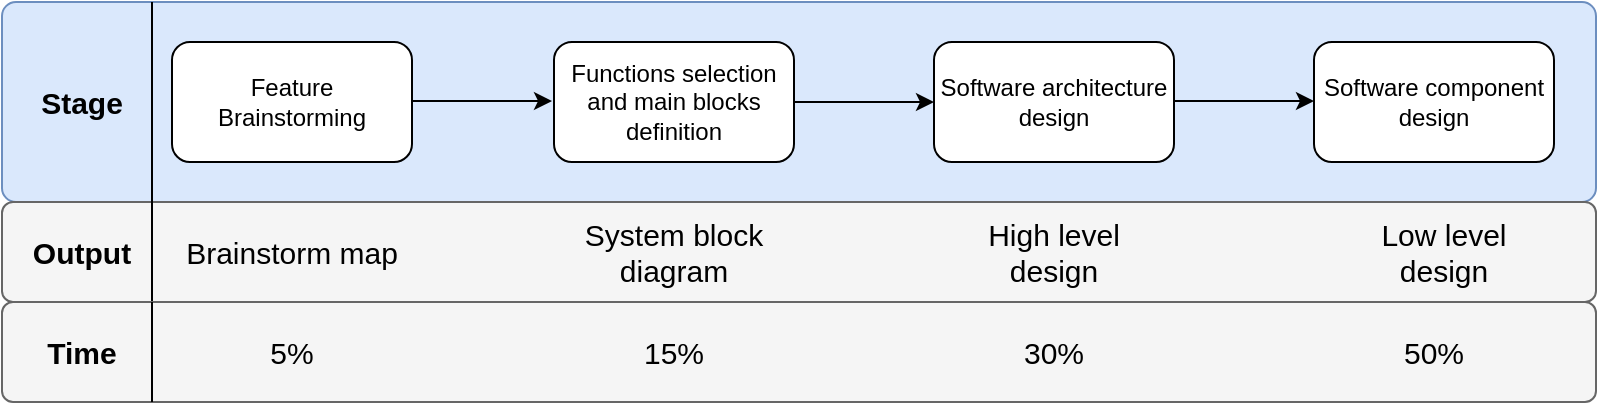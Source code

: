 <mxfile version="10.6.8" type="device"><diagram id="hrFTbfsHsIdqJDAToYNy" name="Page-1"><mxGraphModel dx="984" dy="828" grid="1" gridSize="10" guides="1" tooltips="1" connect="1" arrows="1" fold="1" page="1" pageScale="1" pageWidth="827" pageHeight="1169" math="0" shadow="0"><root><mxCell id="0"/><mxCell id="1" parent="0"/><mxCell id="y_NKRZPiw8WykmCMmfjr-11" value="" style="rounded=1;whiteSpace=wrap;html=1;fontSize=15;arcSize=7;fillColor=#dae8fc;strokeColor=#6c8ebf;" parent="1" vertex="1"><mxGeometry x="13" y="330" width="797" height="100" as="geometry"/></mxCell><mxCell id="y_NKRZPiw8WykmCMmfjr-12" value="" style="rounded=1;whiteSpace=wrap;html=1;fontSize=15;arcSize=11;fillColor=#f5f5f5;strokeColor=#666666;fontColor=#333333;" parent="1" vertex="1"><mxGeometry x="13" y="430" width="797" height="50" as="geometry"/></mxCell><mxCell id="y_NKRZPiw8WykmCMmfjr-1" value="Feature Brainstorming" style="rounded=1;whiteSpace=wrap;html=1;" parent="1" vertex="1"><mxGeometry x="98" y="350" width="120" height="60" as="geometry"/></mxCell><mxCell id="y_NKRZPiw8WykmCMmfjr-5" value="" style="edgeStyle=orthogonalEdgeStyle;rounded=0;orthogonalLoop=1;jettySize=auto;html=1;" parent="1" source="y_NKRZPiw8WykmCMmfjr-2" target="y_NKRZPiw8WykmCMmfjr-4" edge="1"><mxGeometry relative="1" as="geometry"/></mxCell><mxCell id="y_NKRZPiw8WykmCMmfjr-2" value="Functions selection and main blocks definition" style="rounded=1;whiteSpace=wrap;html=1;" parent="1" vertex="1"><mxGeometry x="289" y="350" width="120" height="60" as="geometry"/></mxCell><mxCell id="y_NKRZPiw8WykmCMmfjr-4" value="Software architecture design" style="rounded=1;whiteSpace=wrap;html=1;" parent="1" vertex="1"><mxGeometry x="479" y="350" width="120" height="60" as="geometry"/></mxCell><mxCell id="u_hyy8okQFBSlLrOUAyW-1" value="Software component design" style="rounded=1;whiteSpace=wrap;html=1;" vertex="1" parent="1"><mxGeometry x="669" y="350" width="120" height="60" as="geometry"/></mxCell><mxCell id="y_NKRZPiw8WykmCMmfjr-6" value="Output" style="text;html=1;strokeColor=none;fillColor=none;align=center;verticalAlign=middle;whiteSpace=wrap;rounded=0;fontStyle=1;fontSize=15;" parent="1" vertex="1"><mxGeometry x="33" y="445" width="40" height="20" as="geometry"/></mxCell><mxCell id="y_NKRZPiw8WykmCMmfjr-7" value="Brainstorm map" style="text;html=1;strokeColor=none;fillColor=none;align=center;verticalAlign=middle;whiteSpace=wrap;rounded=0;fontStyle=0;fontSize=15;" parent="1" vertex="1"><mxGeometry x="103" y="445" width="110" height="20" as="geometry"/></mxCell><mxCell id="y_NKRZPiw8WykmCMmfjr-8" value="System block diagram" style="text;html=1;strokeColor=none;fillColor=none;align=center;verticalAlign=middle;whiteSpace=wrap;rounded=0;fontStyle=0;fontSize=15;" parent="1" vertex="1"><mxGeometry x="294" y="445" width="110" height="20" as="geometry"/></mxCell><mxCell id="u_hyy8okQFBSlLrOUAyW-7" value="High level design" style="text;html=1;strokeColor=none;fillColor=none;align=center;verticalAlign=middle;whiteSpace=wrap;rounded=0;fontStyle=0;fontSize=15;" vertex="1" parent="1"><mxGeometry x="484" y="445" width="110" height="20" as="geometry"/></mxCell><mxCell id="y_NKRZPiw8WykmCMmfjr-9" value="Low level design" style="text;html=1;strokeColor=none;fillColor=none;align=center;verticalAlign=middle;whiteSpace=wrap;rounded=0;fontStyle=0;fontSize=15;" parent="1" vertex="1"><mxGeometry x="679" y="445" width="110" height="20" as="geometry"/></mxCell><mxCell id="y_NKRZPiw8WykmCMmfjr-13" value="" style="endArrow=none;html=1;fontSize=15;exitX=0.125;exitY=1.02;exitDx=0;exitDy=0;exitPerimeter=0;" parent="1" edge="1"><mxGeometry width="50" height="50" relative="1" as="geometry"><mxPoint x="88" y="430" as="sourcePoint"/><mxPoint x="88" y="330" as="targetPoint"/></mxGeometry></mxCell><mxCell id="y_NKRZPiw8WykmCMmfjr-15" value="Stage" style="text;html=1;strokeColor=none;fillColor=none;align=center;verticalAlign=middle;whiteSpace=wrap;rounded=0;fontStyle=1;fontSize=15;" parent="1" vertex="1"><mxGeometry x="33" y="370" width="40" height="20" as="geometry"/></mxCell><mxCell id="y_NKRZPiw8WykmCMmfjr-16" value="" style="endArrow=none;html=1;fontSize=15;" parent="1" edge="1"><mxGeometry width="50" height="50" relative="1" as="geometry"><mxPoint x="88" y="480" as="sourcePoint"/><mxPoint x="88" y="430" as="targetPoint"/></mxGeometry></mxCell><mxCell id="y_NKRZPiw8WykmCMmfjr-17" value="" style="rounded=1;whiteSpace=wrap;html=1;fontSize=15;arcSize=11;fillColor=#f5f5f5;strokeColor=#666666;fontColor=#333333;" parent="1" vertex="1"><mxGeometry x="13" y="480" width="797" height="50" as="geometry"/></mxCell><mxCell id="y_NKRZPiw8WykmCMmfjr-18" value="Time" style="text;html=1;strokeColor=none;fillColor=none;align=center;verticalAlign=middle;whiteSpace=wrap;rounded=0;fontStyle=1;fontSize=15;" parent="1" vertex="1"><mxGeometry x="33" y="495" width="40" height="20" as="geometry"/></mxCell><mxCell id="y_NKRZPiw8WykmCMmfjr-19" value="" style="endArrow=none;html=1;fontSize=15;" parent="1" edge="1"><mxGeometry width="50" height="50" relative="1" as="geometry"><mxPoint x="88" y="530" as="sourcePoint"/><mxPoint x="88" y="480" as="targetPoint"/></mxGeometry></mxCell><mxCell id="y_NKRZPiw8WykmCMmfjr-20" value="5%" style="text;html=1;strokeColor=none;fillColor=none;align=center;verticalAlign=middle;whiteSpace=wrap;rounded=0;fontStyle=0;fontSize=15;" parent="1" vertex="1"><mxGeometry x="103" y="495" width="110" height="20" as="geometry"/></mxCell><mxCell id="y_NKRZPiw8WykmCMmfjr-21" value="15%&lt;br&gt;" style="text;html=1;strokeColor=none;fillColor=none;align=center;verticalAlign=middle;whiteSpace=wrap;rounded=0;fontStyle=0;fontSize=15;" parent="1" vertex="1"><mxGeometry x="294" y="495" width="110" height="20" as="geometry"/></mxCell><mxCell id="u_hyy8okQFBSlLrOUAyW-9" value="30%&lt;br&gt;" style="text;html=1;strokeColor=none;fillColor=none;align=center;verticalAlign=middle;whiteSpace=wrap;rounded=0;fontStyle=0;fontSize=15;" vertex="1" parent="1"><mxGeometry x="484" y="495" width="110" height="20" as="geometry"/></mxCell><mxCell id="y_NKRZPiw8WykmCMmfjr-22" value="50%" style="text;html=1;strokeColor=none;fillColor=none;align=center;verticalAlign=middle;whiteSpace=wrap;rounded=0;fontStyle=0;fontSize=15;" parent="1" vertex="1"><mxGeometry x="674" y="495" width="110" height="20" as="geometry"/></mxCell><mxCell id="u_hyy8okQFBSlLrOUAyW-5" value="" style="edgeStyle=orthogonalEdgeStyle;rounded=0;orthogonalLoop=1;jettySize=auto;html=1;" edge="1" parent="1"><mxGeometry relative="1" as="geometry"><mxPoint x="599" y="379.5" as="sourcePoint"/><mxPoint x="669" y="379.5" as="targetPoint"/></mxGeometry></mxCell><mxCell id="u_hyy8okQFBSlLrOUAyW-6" value="" style="edgeStyle=orthogonalEdgeStyle;rounded=0;orthogonalLoop=1;jettySize=auto;html=1;" edge="1" parent="1"><mxGeometry relative="1" as="geometry"><mxPoint x="218" y="379.5" as="sourcePoint"/><mxPoint x="288" y="379.5" as="targetPoint"/></mxGeometry></mxCell></root></mxGraphModel></diagram></mxfile>